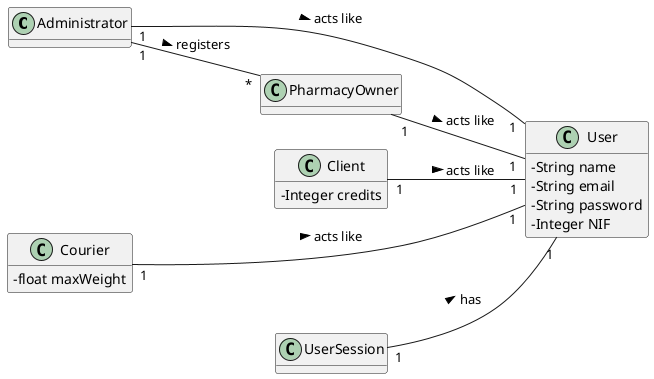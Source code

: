 @startuml
skinparam classAttributeIconSize 0
hide methods
left to right direction



class Administrator {

}

class User {
    -String name
    -String email
    -String password
    -Integer NIF

}

class PharmacyOwner {

}

class Client {
    -Integer credits
}

class Courier {
    -float maxWeight
}

class UserSession {
}



/'------------------------------------------------------------------------------------ '/



UserSession "1" -- "1" User: has >

Administrator "1" -- "1" User: acts like >
Administrator "1" -- "*" PharmacyOwner: registers >

Client "1" -- "1" User: acts like >

Courier "1" --- "1" User:  acts like >

PharmacyOwner "1" -- "1" User: acts like >




@enduml
